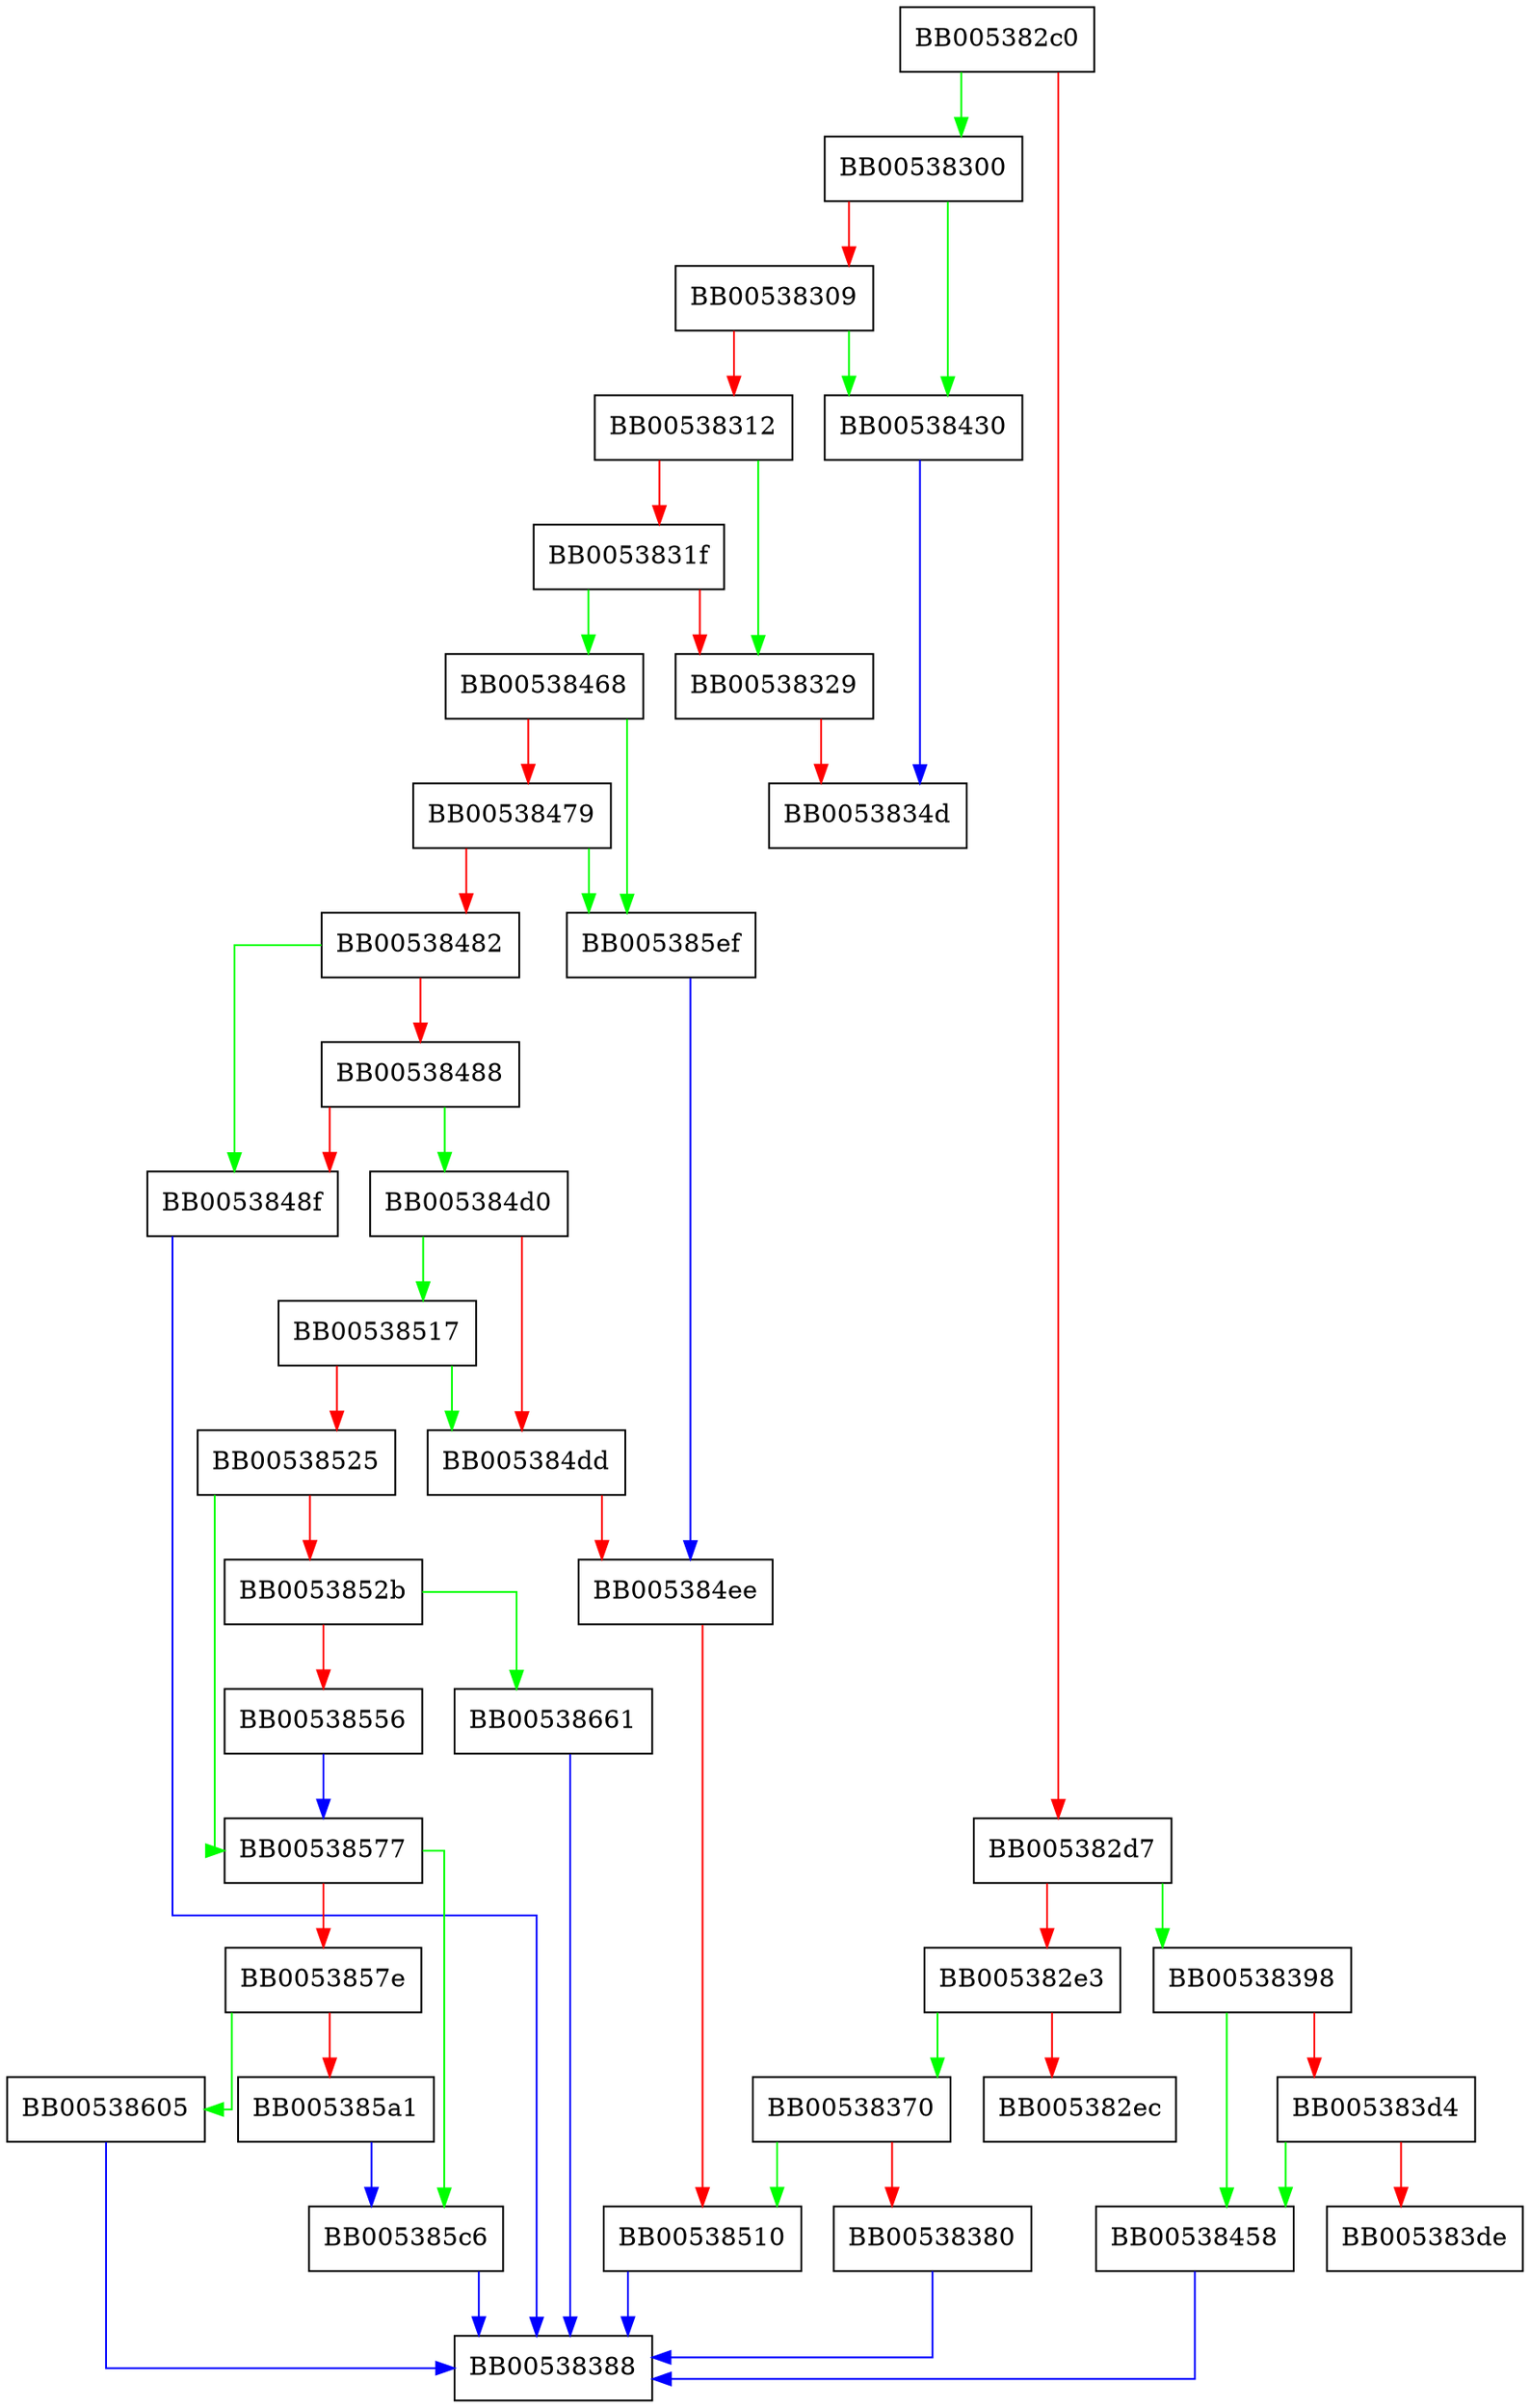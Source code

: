digraph dgram_pair_ctrl {
  node [shape="box"];
  graph [splines=ortho];
  BB005382c0 -> BB00538300 [color="green"];
  BB005382c0 -> BB005382d7 [color="red"];
  BB005382d7 -> BB00538398 [color="green"];
  BB005382d7 -> BB005382e3 [color="red"];
  BB005382e3 -> BB00538370 [color="green"];
  BB005382e3 -> BB005382ec [color="red"];
  BB00538300 -> BB00538430 [color="green"];
  BB00538300 -> BB00538309 [color="red"];
  BB00538309 -> BB00538430 [color="green"];
  BB00538309 -> BB00538312 [color="red"];
  BB00538312 -> BB00538329 [color="green"];
  BB00538312 -> BB0053831f [color="red"];
  BB0053831f -> BB00538468 [color="green"];
  BB0053831f -> BB00538329 [color="red"];
  BB00538329 -> BB0053834d [color="red"];
  BB00538370 -> BB00538510 [color="green"];
  BB00538370 -> BB00538380 [color="red"];
  BB00538380 -> BB00538388 [color="blue"];
  BB00538398 -> BB00538458 [color="green"];
  BB00538398 -> BB005383d4 [color="red"];
  BB005383d4 -> BB00538458 [color="green"];
  BB005383d4 -> BB005383de [color="red"];
  BB00538430 -> BB0053834d [color="blue"];
  BB00538458 -> BB00538388 [color="blue"];
  BB00538468 -> BB005385ef [color="green"];
  BB00538468 -> BB00538479 [color="red"];
  BB00538479 -> BB005385ef [color="green"];
  BB00538479 -> BB00538482 [color="red"];
  BB00538482 -> BB0053848f [color="green"];
  BB00538482 -> BB00538488 [color="red"];
  BB00538488 -> BB005384d0 [color="green"];
  BB00538488 -> BB0053848f [color="red"];
  BB0053848f -> BB00538388 [color="blue"];
  BB005384d0 -> BB00538517 [color="green"];
  BB005384d0 -> BB005384dd [color="red"];
  BB005384dd -> BB005384ee [color="red"];
  BB005384ee -> BB00538510 [color="red"];
  BB00538510 -> BB00538388 [color="blue"];
  BB00538517 -> BB005384dd [color="green"];
  BB00538517 -> BB00538525 [color="red"];
  BB00538525 -> BB00538577 [color="green"];
  BB00538525 -> BB0053852b [color="red"];
  BB0053852b -> BB00538661 [color="green"];
  BB0053852b -> BB00538556 [color="red"];
  BB00538556 -> BB00538577 [color="blue"];
  BB00538577 -> BB005385c6 [color="green"];
  BB00538577 -> BB0053857e [color="red"];
  BB0053857e -> BB00538605 [color="green"];
  BB0053857e -> BB005385a1 [color="red"];
  BB005385a1 -> BB005385c6 [color="blue"];
  BB005385c6 -> BB00538388 [color="blue"];
  BB005385ef -> BB005384ee [color="blue"];
  BB00538605 -> BB00538388 [color="blue"];
  BB00538661 -> BB00538388 [color="blue"];
}